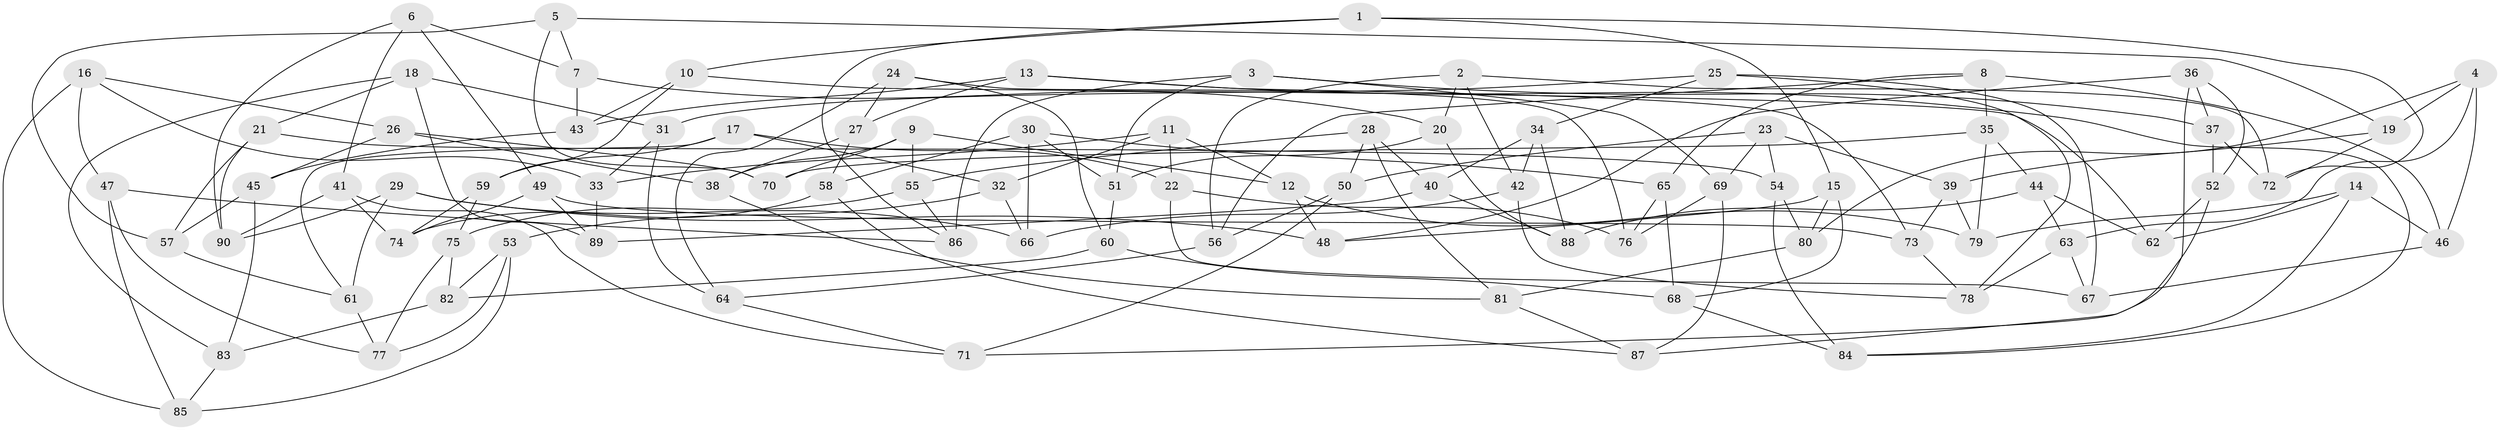 // coarse degree distribution, {4: 0.10344827586206896, 6: 0.3103448275862069, 7: 0.2413793103448276, 8: 0.1724137931034483, 9: 0.06896551724137931, 5: 0.10344827586206896}
// Generated by graph-tools (version 1.1) at 2025/38/03/04/25 23:38:20]
// undirected, 90 vertices, 180 edges
graph export_dot {
  node [color=gray90,style=filled];
  1;
  2;
  3;
  4;
  5;
  6;
  7;
  8;
  9;
  10;
  11;
  12;
  13;
  14;
  15;
  16;
  17;
  18;
  19;
  20;
  21;
  22;
  23;
  24;
  25;
  26;
  27;
  28;
  29;
  30;
  31;
  32;
  33;
  34;
  35;
  36;
  37;
  38;
  39;
  40;
  41;
  42;
  43;
  44;
  45;
  46;
  47;
  48;
  49;
  50;
  51;
  52;
  53;
  54;
  55;
  56;
  57;
  58;
  59;
  60;
  61;
  62;
  63;
  64;
  65;
  66;
  67;
  68;
  69;
  70;
  71;
  72;
  73;
  74;
  75;
  76;
  77;
  78;
  79;
  80;
  81;
  82;
  83;
  84;
  85;
  86;
  87;
  88;
  89;
  90;
  1 -- 72;
  1 -- 15;
  1 -- 10;
  1 -- 86;
  2 -- 72;
  2 -- 20;
  2 -- 42;
  2 -- 56;
  3 -- 51;
  3 -- 86;
  3 -- 37;
  3 -- 69;
  4 -- 46;
  4 -- 80;
  4 -- 63;
  4 -- 19;
  5 -- 7;
  5 -- 57;
  5 -- 70;
  5 -- 19;
  6 -- 90;
  6 -- 49;
  6 -- 7;
  6 -- 41;
  7 -- 43;
  7 -- 20;
  8 -- 46;
  8 -- 56;
  8 -- 65;
  8 -- 35;
  9 -- 55;
  9 -- 38;
  9 -- 12;
  9 -- 70;
  10 -- 62;
  10 -- 43;
  10 -- 59;
  11 -- 32;
  11 -- 22;
  11 -- 33;
  11 -- 12;
  12 -- 79;
  12 -- 48;
  13 -- 27;
  13 -- 84;
  13 -- 73;
  13 -- 43;
  14 -- 62;
  14 -- 79;
  14 -- 46;
  14 -- 84;
  15 -- 68;
  15 -- 48;
  15 -- 80;
  16 -- 33;
  16 -- 85;
  16 -- 47;
  16 -- 26;
  17 -- 59;
  17 -- 32;
  17 -- 61;
  17 -- 22;
  18 -- 83;
  18 -- 21;
  18 -- 89;
  18 -- 31;
  19 -- 39;
  19 -- 72;
  20 -- 88;
  20 -- 51;
  21 -- 90;
  21 -- 54;
  21 -- 57;
  22 -- 67;
  22 -- 76;
  23 -- 69;
  23 -- 39;
  23 -- 50;
  23 -- 54;
  24 -- 76;
  24 -- 27;
  24 -- 60;
  24 -- 64;
  25 -- 31;
  25 -- 34;
  25 -- 78;
  25 -- 67;
  26 -- 70;
  26 -- 45;
  26 -- 38;
  27 -- 38;
  27 -- 58;
  28 -- 81;
  28 -- 55;
  28 -- 40;
  28 -- 50;
  29 -- 48;
  29 -- 66;
  29 -- 90;
  29 -- 61;
  30 -- 51;
  30 -- 58;
  30 -- 65;
  30 -- 66;
  31 -- 64;
  31 -- 33;
  32 -- 53;
  32 -- 66;
  33 -- 89;
  34 -- 88;
  34 -- 40;
  34 -- 42;
  35 -- 79;
  35 -- 44;
  35 -- 70;
  36 -- 87;
  36 -- 48;
  36 -- 37;
  36 -- 52;
  37 -- 52;
  37 -- 72;
  38 -- 81;
  39 -- 73;
  39 -- 79;
  40 -- 88;
  40 -- 89;
  41 -- 74;
  41 -- 71;
  41 -- 90;
  42 -- 78;
  42 -- 66;
  43 -- 45;
  44 -- 63;
  44 -- 88;
  44 -- 62;
  45 -- 57;
  45 -- 83;
  46 -- 67;
  47 -- 86;
  47 -- 85;
  47 -- 77;
  49 -- 74;
  49 -- 89;
  49 -- 73;
  50 -- 71;
  50 -- 56;
  51 -- 60;
  52 -- 62;
  52 -- 71;
  53 -- 85;
  53 -- 82;
  53 -- 77;
  54 -- 80;
  54 -- 84;
  55 -- 86;
  55 -- 75;
  56 -- 64;
  57 -- 61;
  58 -- 74;
  58 -- 87;
  59 -- 75;
  59 -- 74;
  60 -- 82;
  60 -- 68;
  61 -- 77;
  63 -- 67;
  63 -- 78;
  64 -- 71;
  65 -- 76;
  65 -- 68;
  68 -- 84;
  69 -- 76;
  69 -- 87;
  73 -- 78;
  75 -- 82;
  75 -- 77;
  80 -- 81;
  81 -- 87;
  82 -- 83;
  83 -- 85;
}
